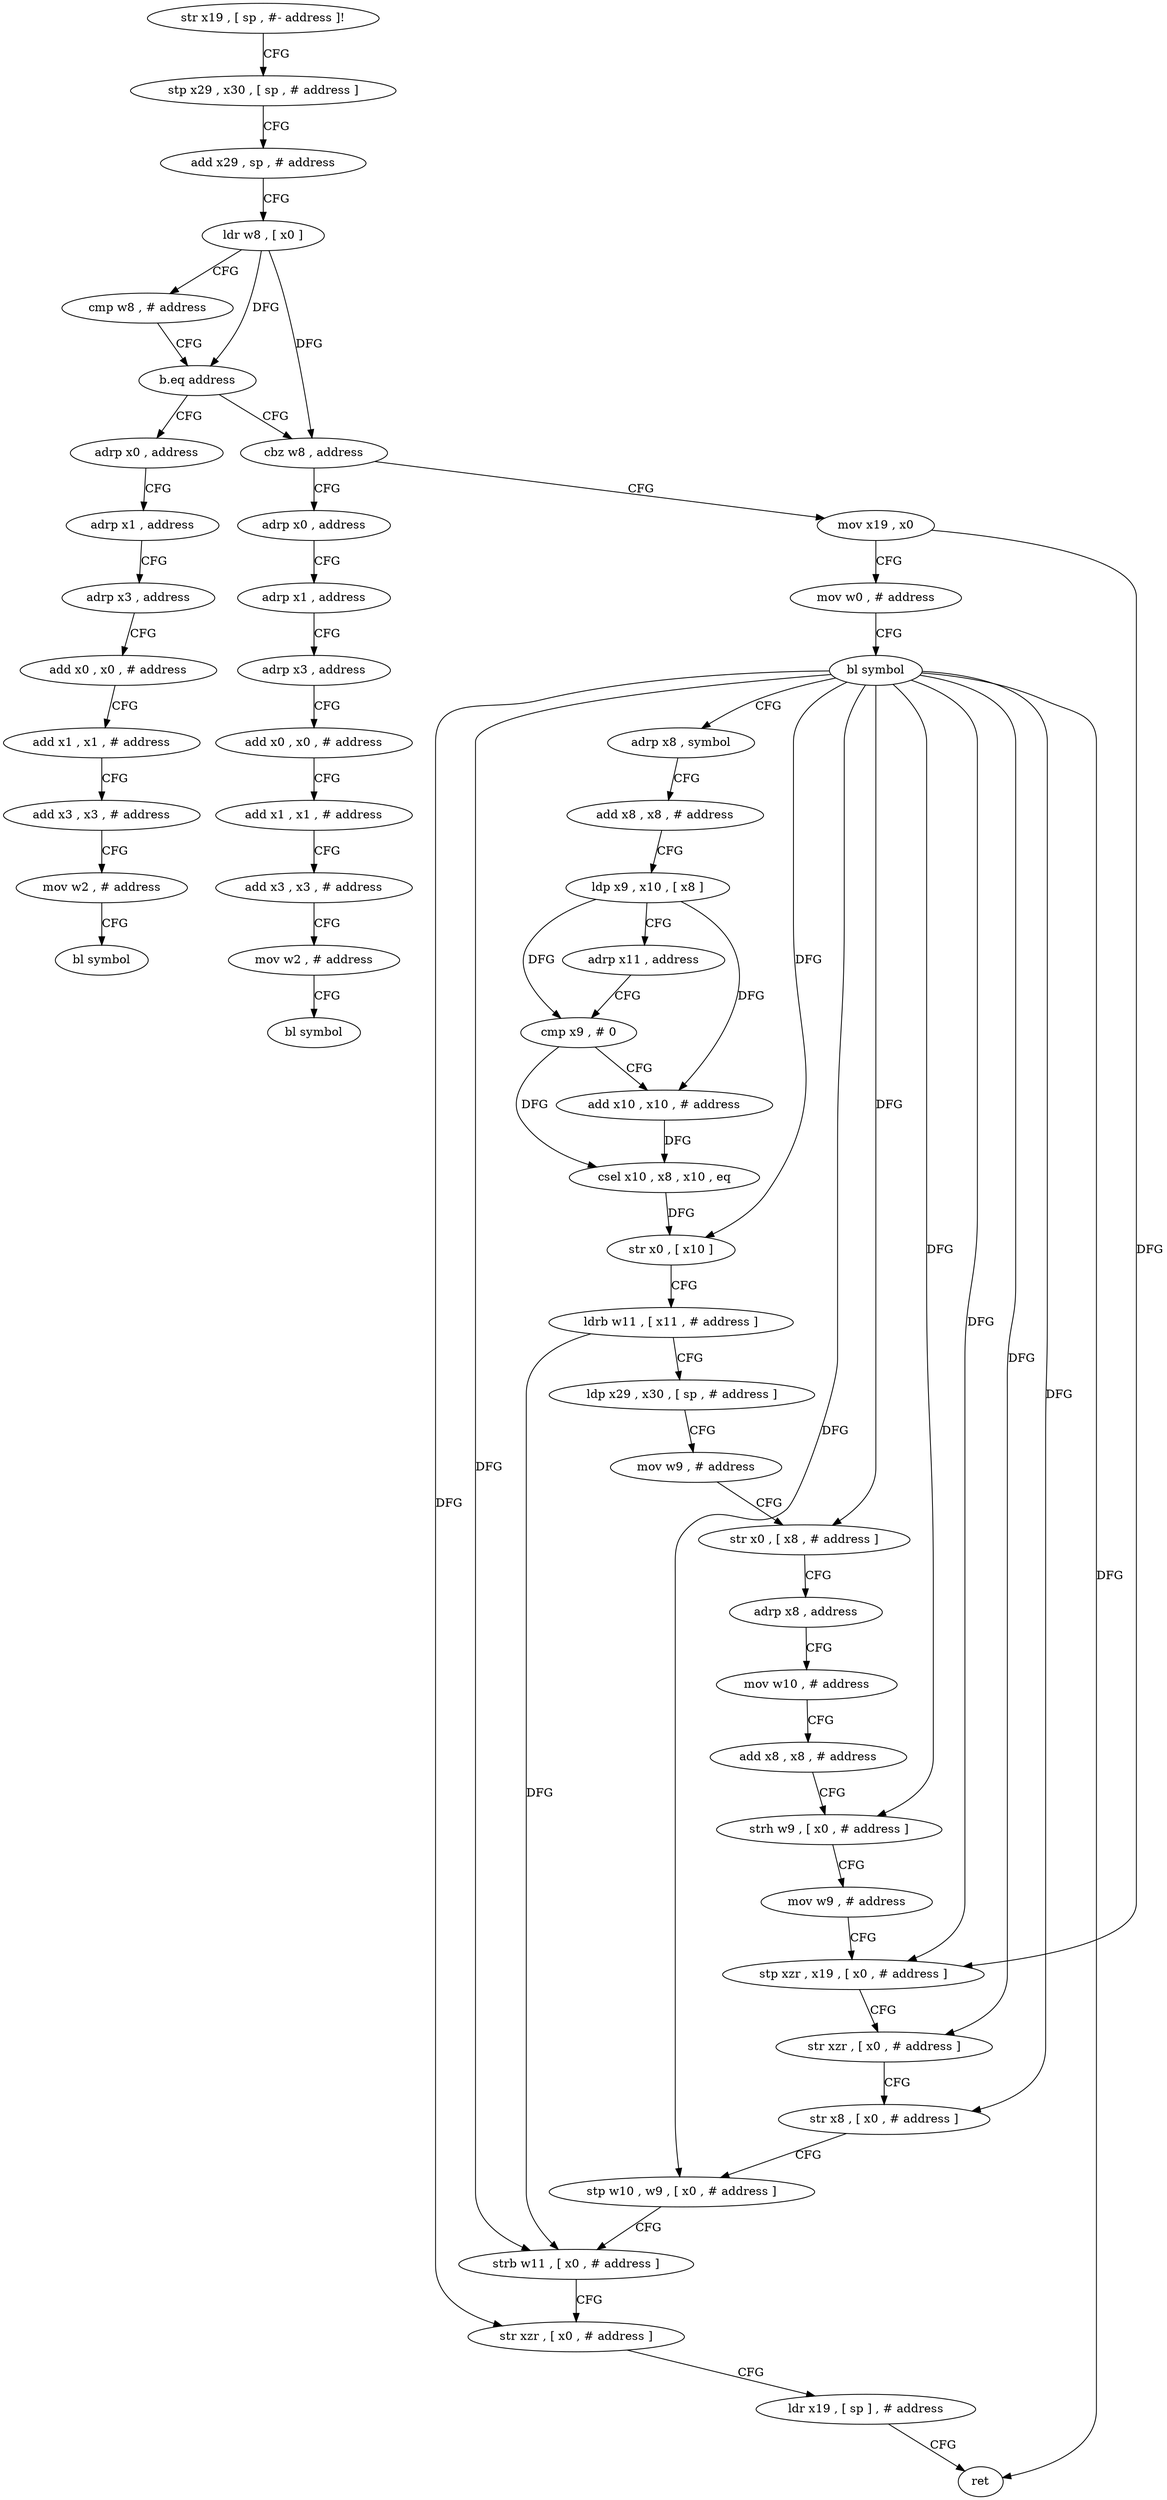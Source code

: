 digraph "func" {
"4227828" [label = "str x19 , [ sp , #- address ]!" ]
"4227832" [label = "stp x29 , x30 , [ sp , # address ]" ]
"4227836" [label = "add x29 , sp , # address" ]
"4227840" [label = "ldr w8 , [ x0 ]" ]
"4227844" [label = "cmp w8 , # address" ]
"4227848" [label = "b.eq address" ]
"4227968" [label = "adrp x0 , address" ]
"4227852" [label = "cbz w8 , address" ]
"4227972" [label = "adrp x1 , address" ]
"4227976" [label = "adrp x3 , address" ]
"4227980" [label = "add x0 , x0 , # address" ]
"4227984" [label = "add x1 , x1 , # address" ]
"4227988" [label = "add x3 , x3 , # address" ]
"4227992" [label = "mov w2 , # address" ]
"4227996" [label = "bl symbol" ]
"4228000" [label = "adrp x0 , address" ]
"4227856" [label = "mov x19 , x0" ]
"4228004" [label = "adrp x1 , address" ]
"4228008" [label = "adrp x3 , address" ]
"4228012" [label = "add x0 , x0 , # address" ]
"4228016" [label = "add x1 , x1 , # address" ]
"4228020" [label = "add x3 , x3 , # address" ]
"4228024" [label = "mov w2 , # address" ]
"4228028" [label = "bl symbol" ]
"4227860" [label = "mov w0 , # address" ]
"4227864" [label = "bl symbol" ]
"4227868" [label = "adrp x8 , symbol" ]
"4227872" [label = "add x8 , x8 , # address" ]
"4227876" [label = "ldp x9 , x10 , [ x8 ]" ]
"4227880" [label = "adrp x11 , address" ]
"4227884" [label = "cmp x9 , # 0" ]
"4227888" [label = "add x10 , x10 , # address" ]
"4227892" [label = "csel x10 , x8 , x10 , eq" ]
"4227896" [label = "str x0 , [ x10 ]" ]
"4227900" [label = "ldrb w11 , [ x11 , # address ]" ]
"4227904" [label = "ldp x29 , x30 , [ sp , # address ]" ]
"4227908" [label = "mov w9 , # address" ]
"4227912" [label = "str x0 , [ x8 , # address ]" ]
"4227916" [label = "adrp x8 , address" ]
"4227920" [label = "mov w10 , # address" ]
"4227924" [label = "add x8 , x8 , # address" ]
"4227928" [label = "strh w9 , [ x0 , # address ]" ]
"4227932" [label = "mov w9 , # address" ]
"4227936" [label = "stp xzr , x19 , [ x0 , # address ]" ]
"4227940" [label = "str xzr , [ x0 , # address ]" ]
"4227944" [label = "str x8 , [ x0 , # address ]" ]
"4227948" [label = "stp w10 , w9 , [ x0 , # address ]" ]
"4227952" [label = "strb w11 , [ x0 , # address ]" ]
"4227956" [label = "str xzr , [ x0 , # address ]" ]
"4227960" [label = "ldr x19 , [ sp ] , # address" ]
"4227964" [label = "ret" ]
"4227828" -> "4227832" [ label = "CFG" ]
"4227832" -> "4227836" [ label = "CFG" ]
"4227836" -> "4227840" [ label = "CFG" ]
"4227840" -> "4227844" [ label = "CFG" ]
"4227840" -> "4227848" [ label = "DFG" ]
"4227840" -> "4227852" [ label = "DFG" ]
"4227844" -> "4227848" [ label = "CFG" ]
"4227848" -> "4227968" [ label = "CFG" ]
"4227848" -> "4227852" [ label = "CFG" ]
"4227968" -> "4227972" [ label = "CFG" ]
"4227852" -> "4228000" [ label = "CFG" ]
"4227852" -> "4227856" [ label = "CFG" ]
"4227972" -> "4227976" [ label = "CFG" ]
"4227976" -> "4227980" [ label = "CFG" ]
"4227980" -> "4227984" [ label = "CFG" ]
"4227984" -> "4227988" [ label = "CFG" ]
"4227988" -> "4227992" [ label = "CFG" ]
"4227992" -> "4227996" [ label = "CFG" ]
"4228000" -> "4228004" [ label = "CFG" ]
"4227856" -> "4227860" [ label = "CFG" ]
"4227856" -> "4227936" [ label = "DFG" ]
"4228004" -> "4228008" [ label = "CFG" ]
"4228008" -> "4228012" [ label = "CFG" ]
"4228012" -> "4228016" [ label = "CFG" ]
"4228016" -> "4228020" [ label = "CFG" ]
"4228020" -> "4228024" [ label = "CFG" ]
"4228024" -> "4228028" [ label = "CFG" ]
"4227860" -> "4227864" [ label = "CFG" ]
"4227864" -> "4227868" [ label = "CFG" ]
"4227864" -> "4227896" [ label = "DFG" ]
"4227864" -> "4227912" [ label = "DFG" ]
"4227864" -> "4227928" [ label = "DFG" ]
"4227864" -> "4227936" [ label = "DFG" ]
"4227864" -> "4227940" [ label = "DFG" ]
"4227864" -> "4227944" [ label = "DFG" ]
"4227864" -> "4227948" [ label = "DFG" ]
"4227864" -> "4227952" [ label = "DFG" ]
"4227864" -> "4227956" [ label = "DFG" ]
"4227864" -> "4227964" [ label = "DFG" ]
"4227868" -> "4227872" [ label = "CFG" ]
"4227872" -> "4227876" [ label = "CFG" ]
"4227876" -> "4227880" [ label = "CFG" ]
"4227876" -> "4227884" [ label = "DFG" ]
"4227876" -> "4227888" [ label = "DFG" ]
"4227880" -> "4227884" [ label = "CFG" ]
"4227884" -> "4227888" [ label = "CFG" ]
"4227884" -> "4227892" [ label = "DFG" ]
"4227888" -> "4227892" [ label = "DFG" ]
"4227892" -> "4227896" [ label = "DFG" ]
"4227896" -> "4227900" [ label = "CFG" ]
"4227900" -> "4227904" [ label = "CFG" ]
"4227900" -> "4227952" [ label = "DFG" ]
"4227904" -> "4227908" [ label = "CFG" ]
"4227908" -> "4227912" [ label = "CFG" ]
"4227912" -> "4227916" [ label = "CFG" ]
"4227916" -> "4227920" [ label = "CFG" ]
"4227920" -> "4227924" [ label = "CFG" ]
"4227924" -> "4227928" [ label = "CFG" ]
"4227928" -> "4227932" [ label = "CFG" ]
"4227932" -> "4227936" [ label = "CFG" ]
"4227936" -> "4227940" [ label = "CFG" ]
"4227940" -> "4227944" [ label = "CFG" ]
"4227944" -> "4227948" [ label = "CFG" ]
"4227948" -> "4227952" [ label = "CFG" ]
"4227952" -> "4227956" [ label = "CFG" ]
"4227956" -> "4227960" [ label = "CFG" ]
"4227960" -> "4227964" [ label = "CFG" ]
}
